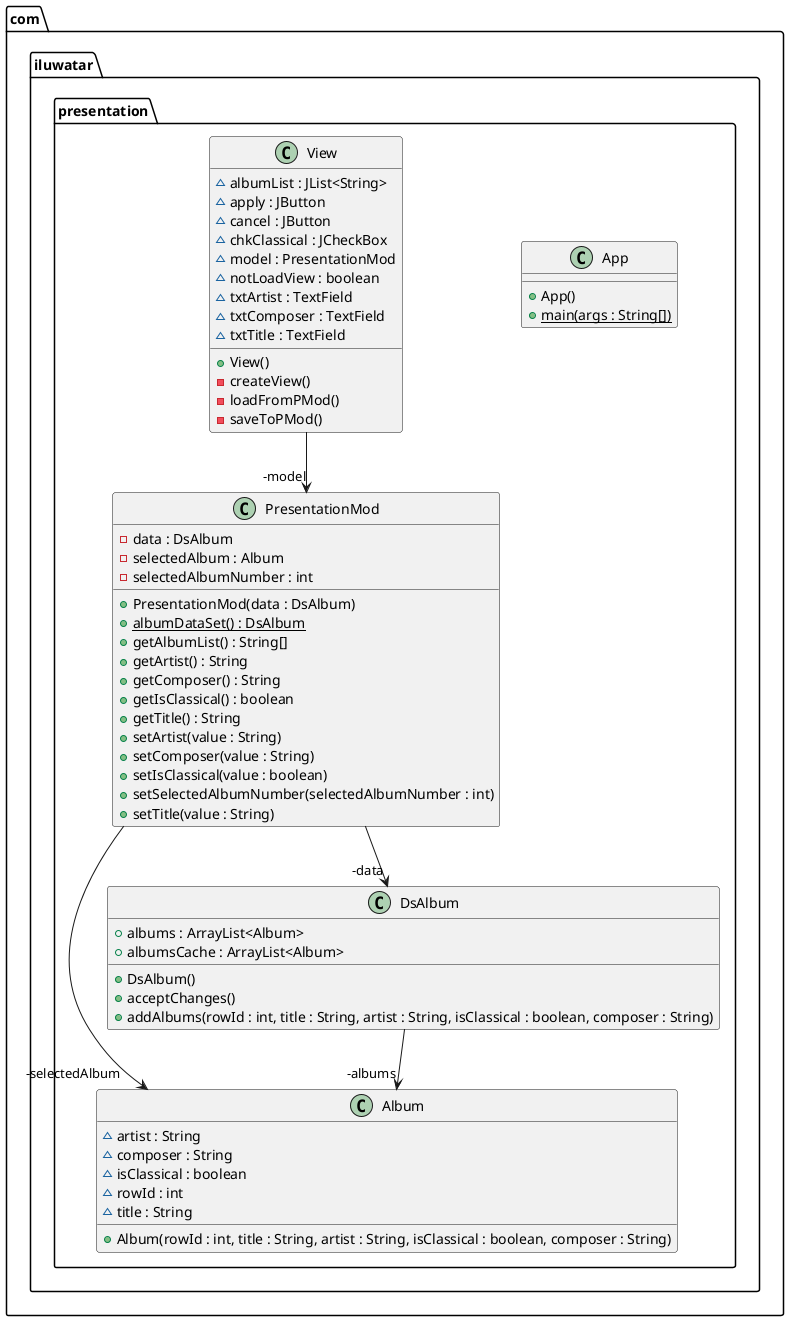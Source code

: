 @startuml
package com.iluwatar.presentation {
  class Album {
    ~ artist : String
    ~ composer : String
    ~ isClassical : boolean
    ~ rowId : int
    ~ title : String
    + Album(rowId : int, title : String, artist : String, isClassical : boolean, composer : String)
  }
  class App {
    + App()
    + main(args : String[]) {static}
  }
  class DsAlbum {
    + albums : ArrayList<Album>
    + albumsCache : ArrayList<Album>
    + DsAlbum()
    + acceptChanges()
    + addAlbums(rowId : int, title : String, artist : String, isClassical : boolean, composer : String)
  }
  class PresentationMod {
    - data : DsAlbum
    - selectedAlbum : Album
    - selectedAlbumNumber : int
    + PresentationMod(data : DsAlbum)
    + albumDataSet() : DsAlbum {static}
    + getAlbumList() : String[]
    + getArtist() : String
    + getComposer() : String
    + getIsClassical() : boolean
    + getTitle() : String
    + setArtist(value : String)
    + setComposer(value : String)
    + setIsClassical(value : boolean)
    + setSelectedAlbumNumber(selectedAlbumNumber : int)
    + setTitle(value : String)
  }
  class View {
    ~ albumList : JList<String>
    ~ apply : JButton
    ~ cancel : JButton
    ~ chkClassical : JCheckBox
    ~ model : PresentationMod
    ~ notLoadView : boolean
    ~ txtArtist : TextField
    ~ txtComposer : TextField
    ~ txtTitle : TextField
    + View()
    - createView()
    - loadFromPMod()
    - saveToPMod()
  }
}
PresentationMod -->  "-selectedAlbum" Album
View -->  "-model" PresentationMod
DsAlbum -->  "-albums" Album
PresentationMod -->  "-data" DsAlbum
@enduml